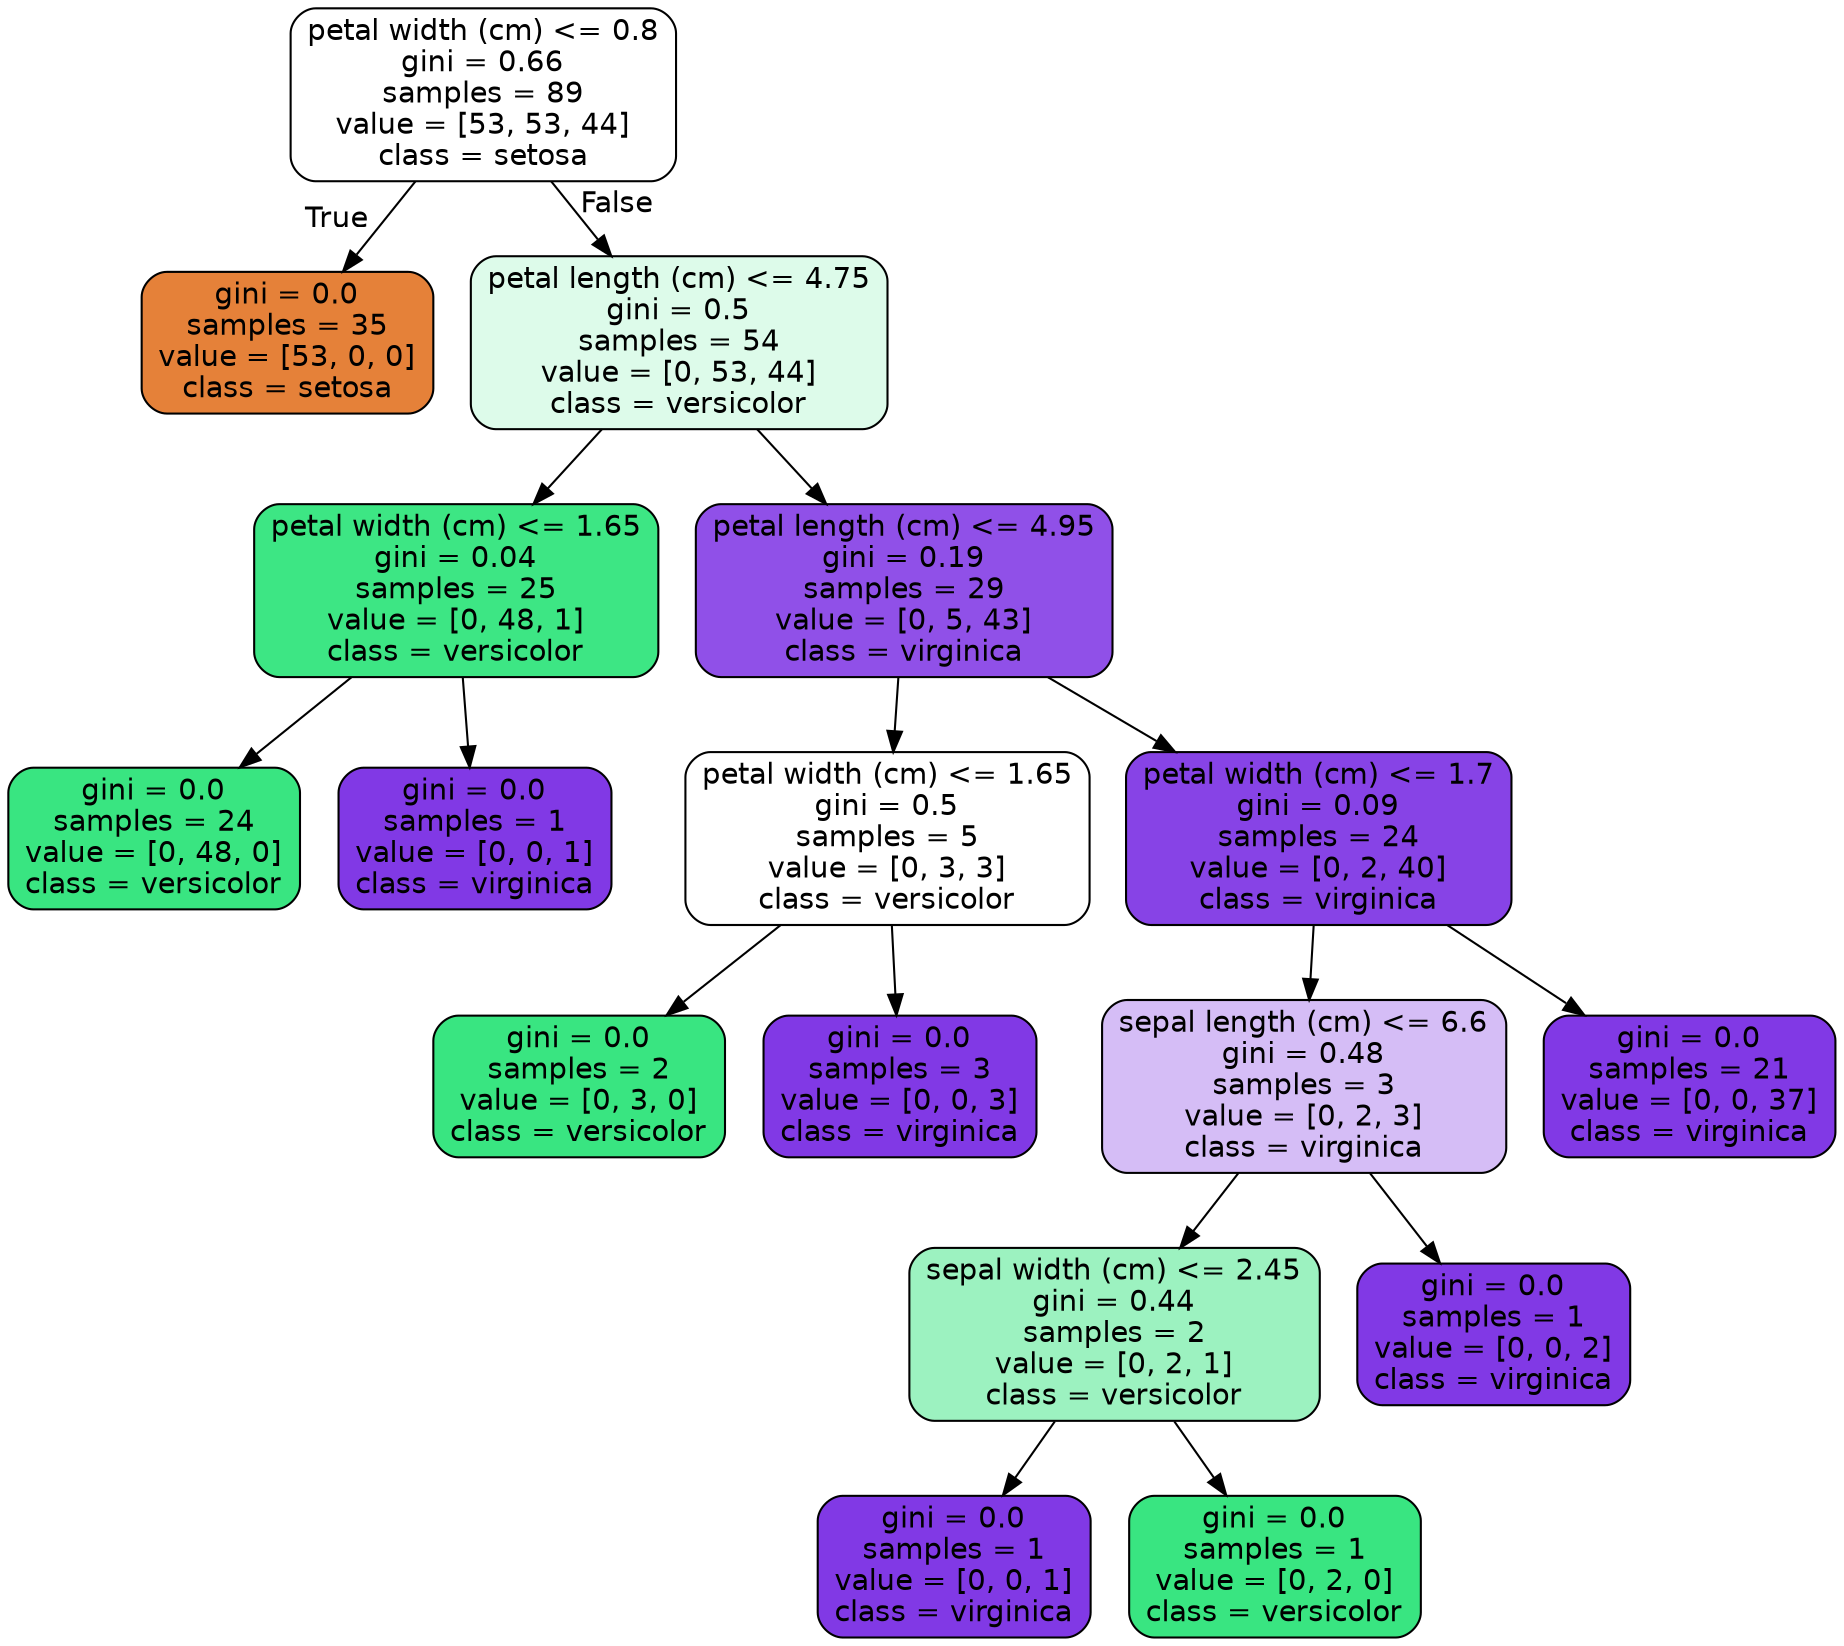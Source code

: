 digraph Tree {
node [shape=box, style="filled, rounded", color="black", fontname=helvetica] ;
edge [fontname=helvetica] ;
0 [label="petal width (cm) <= 0.8\ngini = 0.66\nsamples = 89\nvalue = [53, 53, 44]\nclass = setosa", fillcolor="#ffffff"] ;
1 [label="gini = 0.0\nsamples = 35\nvalue = [53, 0, 0]\nclass = setosa", fillcolor="#e58139"] ;
0 -> 1 [labeldistance=2.5, labelangle=45, headlabel="True"] ;
2 [label="petal length (cm) <= 4.75\ngini = 0.5\nsamples = 54\nvalue = [0, 53, 44]\nclass = versicolor", fillcolor="#ddfbea"] ;
0 -> 2 [labeldistance=2.5, labelangle=-45, headlabel="False"] ;
3 [label="petal width (cm) <= 1.65\ngini = 0.04\nsamples = 25\nvalue = [0, 48, 1]\nclass = versicolor", fillcolor="#3de684"] ;
2 -> 3 ;
4 [label="gini = 0.0\nsamples = 24\nvalue = [0, 48, 0]\nclass = versicolor", fillcolor="#39e581"] ;
3 -> 4 ;
5 [label="gini = 0.0\nsamples = 1\nvalue = [0, 0, 1]\nclass = virginica", fillcolor="#8139e5"] ;
3 -> 5 ;
6 [label="petal length (cm) <= 4.95\ngini = 0.19\nsamples = 29\nvalue = [0, 5, 43]\nclass = virginica", fillcolor="#9050e8"] ;
2 -> 6 ;
7 [label="petal width (cm) <= 1.65\ngini = 0.5\nsamples = 5\nvalue = [0, 3, 3]\nclass = versicolor", fillcolor="#ffffff"] ;
6 -> 7 ;
8 [label="gini = 0.0\nsamples = 2\nvalue = [0, 3, 0]\nclass = versicolor", fillcolor="#39e581"] ;
7 -> 8 ;
9 [label="gini = 0.0\nsamples = 3\nvalue = [0, 0, 3]\nclass = virginica", fillcolor="#8139e5"] ;
7 -> 9 ;
10 [label="petal width (cm) <= 1.7\ngini = 0.09\nsamples = 24\nvalue = [0, 2, 40]\nclass = virginica", fillcolor="#8743e6"] ;
6 -> 10 ;
11 [label="sepal length (cm) <= 6.6\ngini = 0.48\nsamples = 3\nvalue = [0, 2, 3]\nclass = virginica", fillcolor="#d5bdf6"] ;
10 -> 11 ;
12 [label="sepal width (cm) <= 2.45\ngini = 0.44\nsamples = 2\nvalue = [0, 2, 1]\nclass = versicolor", fillcolor="#9cf2c0"] ;
11 -> 12 ;
13 [label="gini = 0.0\nsamples = 1\nvalue = [0, 0, 1]\nclass = virginica", fillcolor="#8139e5"] ;
12 -> 13 ;
14 [label="gini = 0.0\nsamples = 1\nvalue = [0, 2, 0]\nclass = versicolor", fillcolor="#39e581"] ;
12 -> 14 ;
15 [label="gini = 0.0\nsamples = 1\nvalue = [0, 0, 2]\nclass = virginica", fillcolor="#8139e5"] ;
11 -> 15 ;
16 [label="gini = 0.0\nsamples = 21\nvalue = [0, 0, 37]\nclass = virginica", fillcolor="#8139e5"] ;
10 -> 16 ;
}
